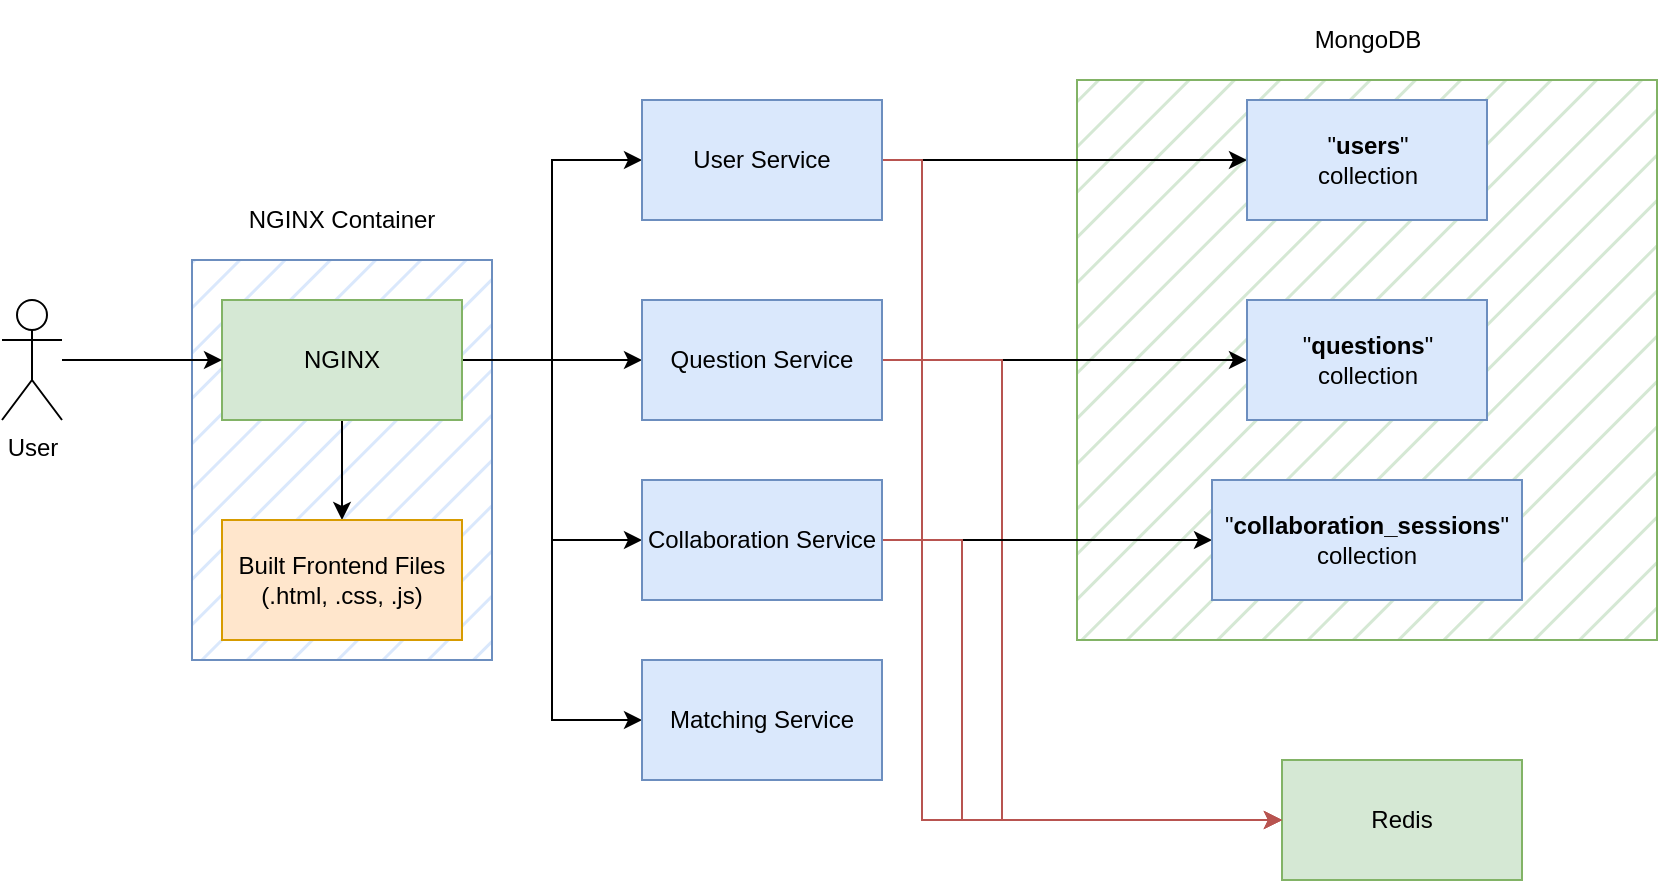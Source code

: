 <mxfile version="28.2.7">
  <diagram name="Page-1" id="C3WealewealkColp6HQC">
    <mxGraphModel dx="1425" dy="536" grid="1" gridSize="10" guides="1" tooltips="1" connect="1" arrows="1" fold="1" page="1" pageScale="1" pageWidth="850" pageHeight="1100" math="0" shadow="0">
      <root>
        <mxCell id="0" />
        <mxCell id="1" parent="0" />
        <mxCell id="QwHBwgnYl4Hv5XBhtzQy-1" value="" style="rounded=0;whiteSpace=wrap;html=1;fillColor=#dae8fc;fillStyle=hatch;strokeColor=#6c8ebf;" parent="1" vertex="1">
          <mxGeometry x="225" y="240" width="150" height="200" as="geometry" />
        </mxCell>
        <mxCell id="41EBdhxNxVLZV15aZkeJ-1" value="" style="rounded=0;whiteSpace=wrap;html=1;fillColor=#d5e8d4;strokeColor=#82b366;fillStyle=hatch;" parent="1" vertex="1">
          <mxGeometry x="667.5" y="150" width="290" height="280" as="geometry" />
        </mxCell>
        <mxCell id="41EBdhxNxVLZV15aZkeJ-2" value="Redis" style="rounded=0;whiteSpace=wrap;html=1;fillColor=#d5e8d4;strokeColor=#82b366;" parent="1" vertex="1">
          <mxGeometry x="770" y="490" width="120" height="60" as="geometry" />
        </mxCell>
        <mxCell id="41EBdhxNxVLZV15aZkeJ-5" style="edgeStyle=orthogonalEdgeStyle;rounded=0;orthogonalLoop=1;jettySize=auto;html=1;" parent="1" source="41EBdhxNxVLZV15aZkeJ-3" target="41EBdhxNxVLZV15aZkeJ-4" edge="1">
          <mxGeometry relative="1" as="geometry" />
        </mxCell>
        <mxCell id="41EBdhxNxVLZV15aZkeJ-14" style="edgeStyle=orthogonalEdgeStyle;rounded=0;orthogonalLoop=1;jettySize=auto;html=1;entryX=0;entryY=0.5;entryDx=0;entryDy=0;" parent="1" source="41EBdhxNxVLZV15aZkeJ-3" target="41EBdhxNxVLZV15aZkeJ-11" edge="1">
          <mxGeometry relative="1" as="geometry" />
        </mxCell>
        <mxCell id="41EBdhxNxVLZV15aZkeJ-15" style="edgeStyle=orthogonalEdgeStyle;rounded=0;orthogonalLoop=1;jettySize=auto;html=1;entryX=0;entryY=0.5;entryDx=0;entryDy=0;" parent="1" source="41EBdhxNxVLZV15aZkeJ-3" target="41EBdhxNxVLZV15aZkeJ-10" edge="1">
          <mxGeometry relative="1" as="geometry" />
        </mxCell>
        <mxCell id="41EBdhxNxVLZV15aZkeJ-16" style="edgeStyle=orthogonalEdgeStyle;rounded=0;orthogonalLoop=1;jettySize=auto;html=1;entryX=0;entryY=0.5;entryDx=0;entryDy=0;" parent="1" source="41EBdhxNxVLZV15aZkeJ-3" target="41EBdhxNxVLZV15aZkeJ-12" edge="1">
          <mxGeometry relative="1" as="geometry" />
        </mxCell>
        <mxCell id="41EBdhxNxVLZV15aZkeJ-17" style="edgeStyle=orthogonalEdgeStyle;rounded=0;orthogonalLoop=1;jettySize=auto;html=1;entryX=0;entryY=0.5;entryDx=0;entryDy=0;" parent="1" source="41EBdhxNxVLZV15aZkeJ-3" target="41EBdhxNxVLZV15aZkeJ-13" edge="1">
          <mxGeometry relative="1" as="geometry" />
        </mxCell>
        <mxCell id="41EBdhxNxVLZV15aZkeJ-3" value="NGINX" style="rounded=0;whiteSpace=wrap;html=1;fillColor=#d5e8d4;strokeColor=#82b366;" parent="1" vertex="1">
          <mxGeometry x="240" y="260" width="120" height="60" as="geometry" />
        </mxCell>
        <mxCell id="41EBdhxNxVLZV15aZkeJ-4" value="Built Frontend Files&lt;br&gt;(.html, .css, .js)" style="rounded=0;whiteSpace=wrap;html=1;fillColor=#ffe6cc;strokeColor=#d79b00;" parent="1" vertex="1">
          <mxGeometry x="240" y="370" width="120" height="60" as="geometry" />
        </mxCell>
        <mxCell id="41EBdhxNxVLZV15aZkeJ-7" style="edgeStyle=orthogonalEdgeStyle;rounded=0;orthogonalLoop=1;jettySize=auto;html=1;entryX=0;entryY=0.5;entryDx=0;entryDy=0;" parent="1" source="41EBdhxNxVLZV15aZkeJ-6" target="41EBdhxNxVLZV15aZkeJ-3" edge="1">
          <mxGeometry relative="1" as="geometry" />
        </mxCell>
        <mxCell id="41EBdhxNxVLZV15aZkeJ-6" value="User" style="shape=umlActor;verticalLabelPosition=bottom;verticalAlign=top;html=1;outlineConnect=0;" parent="1" vertex="1">
          <mxGeometry x="130" y="260" width="30" height="60" as="geometry" />
        </mxCell>
        <mxCell id="srvKpYueAVTg1VaY08hH-8" style="edgeStyle=orthogonalEdgeStyle;rounded=0;orthogonalLoop=1;jettySize=auto;html=1;entryX=0;entryY=0.5;entryDx=0;entryDy=0;" edge="1" parent="1" source="41EBdhxNxVLZV15aZkeJ-10" target="srvKpYueAVTg1VaY08hH-1">
          <mxGeometry relative="1" as="geometry" />
        </mxCell>
        <mxCell id="srvKpYueAVTg1VaY08hH-14" style="edgeStyle=orthogonalEdgeStyle;rounded=0;orthogonalLoop=1;jettySize=auto;html=1;entryX=0;entryY=0.5;entryDx=0;entryDy=0;fillColor=#f8cecc;strokeColor=#b85450;" edge="1" parent="1" source="41EBdhxNxVLZV15aZkeJ-10" target="41EBdhxNxVLZV15aZkeJ-2">
          <mxGeometry relative="1" as="geometry">
            <Array as="points">
              <mxPoint x="590" y="190" />
              <mxPoint x="590" y="520" />
            </Array>
          </mxGeometry>
        </mxCell>
        <mxCell id="41EBdhxNxVLZV15aZkeJ-10" value="User Service" style="rounded=0;whiteSpace=wrap;html=1;fillColor=#dae8fc;strokeColor=#6c8ebf;" parent="1" vertex="1">
          <mxGeometry x="450" y="160" width="120" height="60" as="geometry" />
        </mxCell>
        <mxCell id="srvKpYueAVTg1VaY08hH-9" style="edgeStyle=orthogonalEdgeStyle;rounded=0;orthogonalLoop=1;jettySize=auto;html=1;" edge="1" parent="1" source="41EBdhxNxVLZV15aZkeJ-11" target="srvKpYueAVTg1VaY08hH-4">
          <mxGeometry relative="1" as="geometry" />
        </mxCell>
        <mxCell id="srvKpYueAVTg1VaY08hH-12" style="edgeStyle=orthogonalEdgeStyle;rounded=0;orthogonalLoop=1;jettySize=auto;html=1;entryX=0;entryY=0.5;entryDx=0;entryDy=0;fillColor=#f8cecc;strokeColor=#b85450;" edge="1" parent="1" source="41EBdhxNxVLZV15aZkeJ-11" target="41EBdhxNxVLZV15aZkeJ-2">
          <mxGeometry relative="1" as="geometry">
            <Array as="points">
              <mxPoint x="630" y="290" />
              <mxPoint x="630" y="520" />
            </Array>
          </mxGeometry>
        </mxCell>
        <mxCell id="41EBdhxNxVLZV15aZkeJ-11" value="Question Service" style="rounded=0;whiteSpace=wrap;html=1;fillColor=#dae8fc;strokeColor=#6c8ebf;" parent="1" vertex="1">
          <mxGeometry x="450" y="260" width="120" height="60" as="geometry" />
        </mxCell>
        <mxCell id="srvKpYueAVTg1VaY08hH-10" style="edgeStyle=orthogonalEdgeStyle;rounded=0;orthogonalLoop=1;jettySize=auto;html=1;" edge="1" parent="1" source="41EBdhxNxVLZV15aZkeJ-12" target="srvKpYueAVTg1VaY08hH-6">
          <mxGeometry relative="1" as="geometry" />
        </mxCell>
        <mxCell id="srvKpYueAVTg1VaY08hH-13" style="edgeStyle=orthogonalEdgeStyle;rounded=0;orthogonalLoop=1;jettySize=auto;html=1;entryX=0;entryY=0.5;entryDx=0;entryDy=0;fillColor=#f8cecc;strokeColor=#b85450;" edge="1" parent="1" source="41EBdhxNxVLZV15aZkeJ-12" target="41EBdhxNxVLZV15aZkeJ-2">
          <mxGeometry relative="1" as="geometry">
            <Array as="points">
              <mxPoint x="610" y="380" />
              <mxPoint x="610" y="520" />
            </Array>
          </mxGeometry>
        </mxCell>
        <mxCell id="41EBdhxNxVLZV15aZkeJ-12" value="Collaboration Service" style="rounded=0;whiteSpace=wrap;html=1;fillColor=#dae8fc;strokeColor=#6c8ebf;" parent="1" vertex="1">
          <mxGeometry x="450" y="350" width="120" height="60" as="geometry" />
        </mxCell>
        <mxCell id="41EBdhxNxVLZV15aZkeJ-13" value="Matching Service" style="rounded=0;whiteSpace=wrap;html=1;fillColor=#dae8fc;strokeColor=#6c8ebf;" parent="1" vertex="1">
          <mxGeometry x="450" y="440" width="120" height="60" as="geometry" />
        </mxCell>
        <mxCell id="QwHBwgnYl4Hv5XBhtzQy-2" value="NGINX Container" style="text;html=1;whiteSpace=wrap;strokeColor=none;fillColor=none;align=center;verticalAlign=middle;rounded=0;" parent="1" vertex="1">
          <mxGeometry x="230" y="200" width="140" height="40" as="geometry" />
        </mxCell>
        <mxCell id="srvKpYueAVTg1VaY08hH-1" value="&quot;&lt;b&gt;users&lt;/b&gt;&quot;&lt;div&gt;collection&lt;/div&gt;" style="rounded=0;whiteSpace=wrap;html=1;fillColor=#dae8fc;strokeColor=#6c8ebf;" vertex="1" parent="1">
          <mxGeometry x="752.5" y="160" width="120" height="60" as="geometry" />
        </mxCell>
        <mxCell id="srvKpYueAVTg1VaY08hH-2" value="MongoDB" style="text;html=1;whiteSpace=wrap;strokeColor=none;fillColor=none;align=center;verticalAlign=middle;rounded=0;" vertex="1" parent="1">
          <mxGeometry x="742.5" y="110" width="140" height="40" as="geometry" />
        </mxCell>
        <mxCell id="srvKpYueAVTg1VaY08hH-4" value="&quot;&lt;b&gt;questions&lt;/b&gt;&quot;&lt;div&gt;collection&lt;/div&gt;" style="rounded=0;whiteSpace=wrap;html=1;fillColor=#dae8fc;strokeColor=#6c8ebf;" vertex="1" parent="1">
          <mxGeometry x="752.5" y="260" width="120" height="60" as="geometry" />
        </mxCell>
        <mxCell id="srvKpYueAVTg1VaY08hH-6" value="&quot;&lt;b&gt;collaboration_sessions&lt;/b&gt;&quot;&lt;div&gt;collection&lt;/div&gt;" style="rounded=0;whiteSpace=wrap;html=1;fillColor=#dae8fc;strokeColor=#6c8ebf;" vertex="1" parent="1">
          <mxGeometry x="735" y="350" width="155" height="60" as="geometry" />
        </mxCell>
      </root>
    </mxGraphModel>
  </diagram>
</mxfile>
